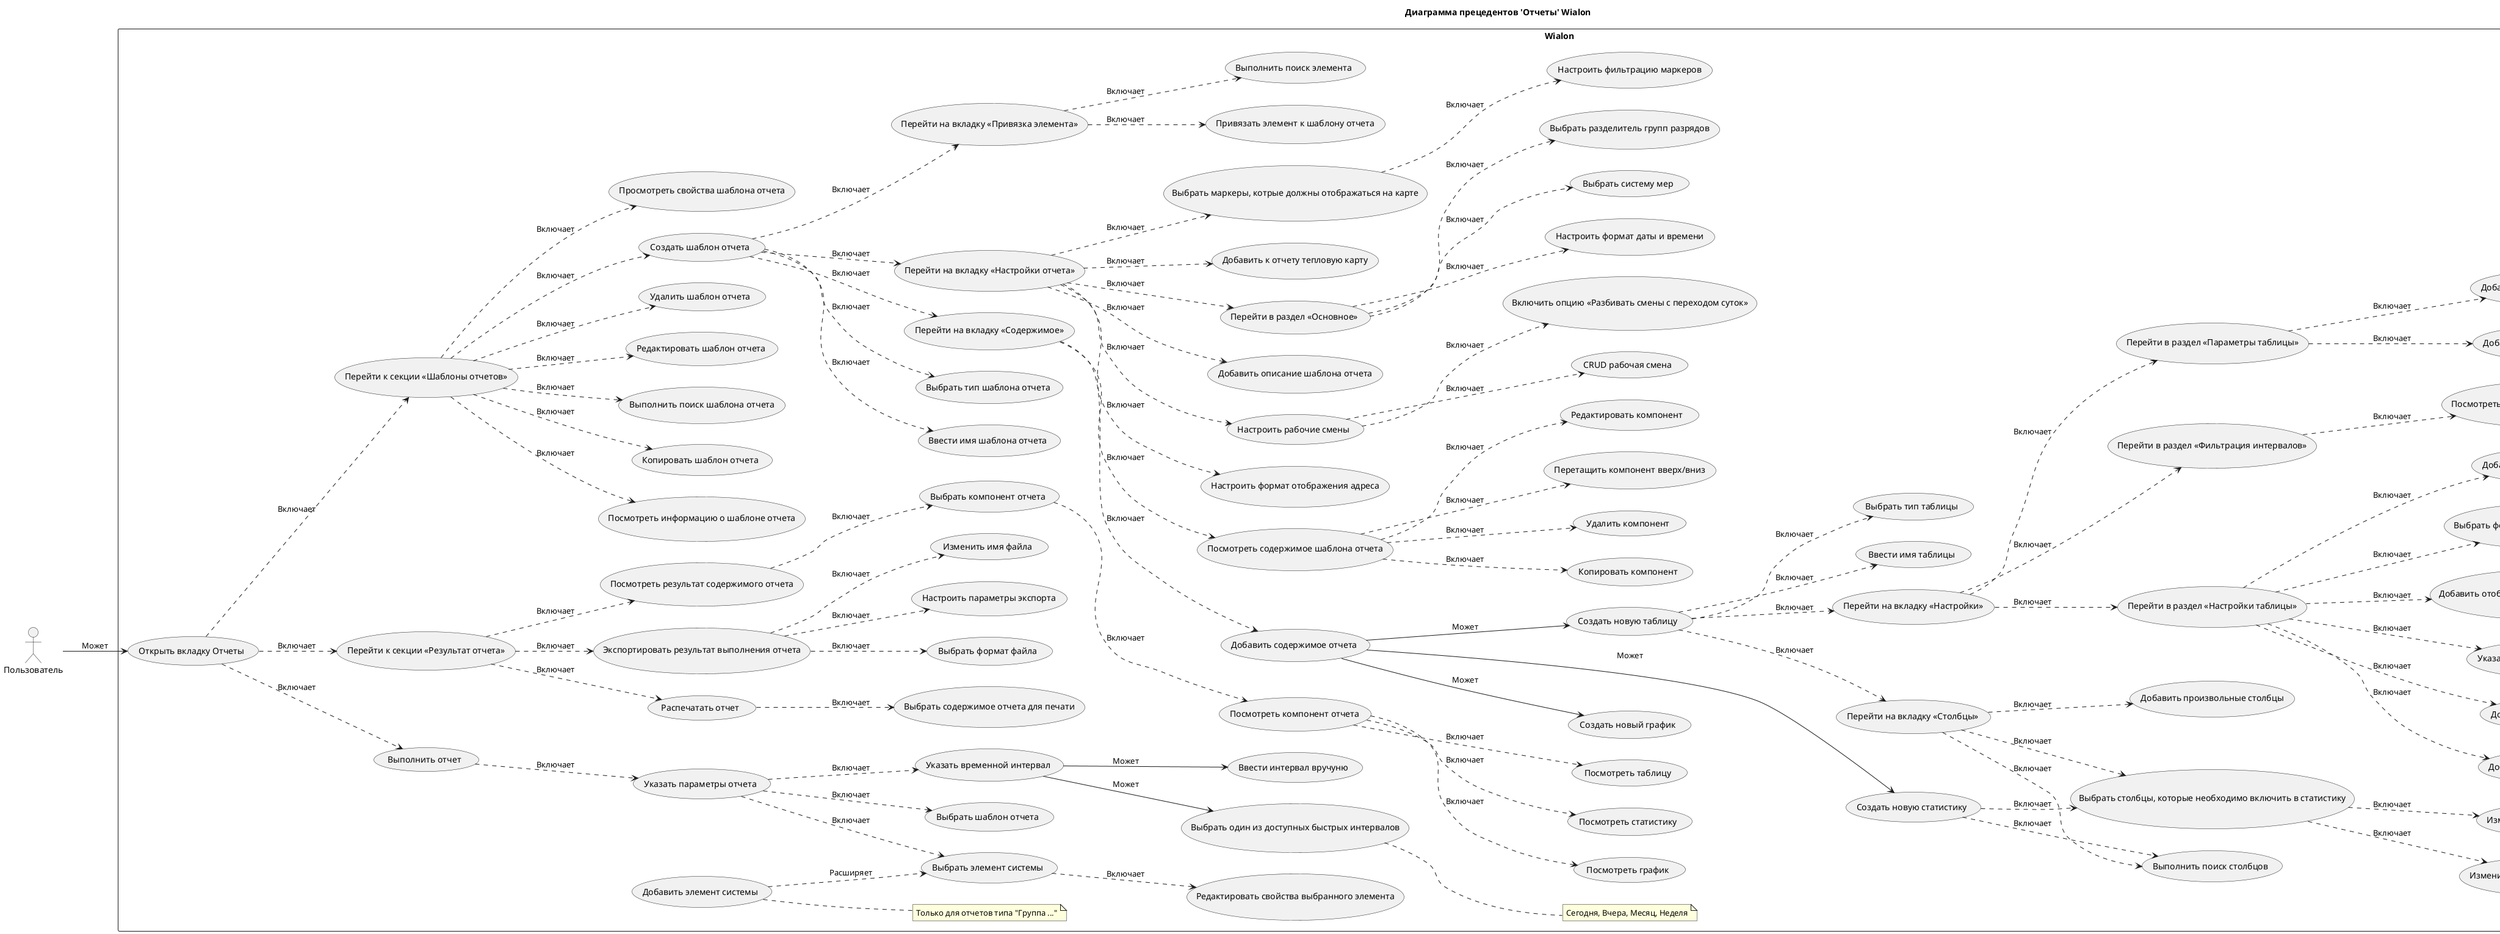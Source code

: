 @startuml WialonReportsUseCases
title Диаграмма прецедентов 'Отчеты' Wialon

left to right direction
'===Акторы===========================================
actor "Пользователь"    as user

'===Отношения========================================
!$include       = "Включает"
!$extend        = "Расширяет"
!$may           = "Может"

'==Прецеденты========================================
'-=Вкладка Отчеты=-
!$openReportsPage                       = "Открыть вкладку Отчеты"
    '-Выполнение отчета-
    !$createReport                      = "Выполнить отчет"
        !$writeReportParams             = "Указать параметры отчета"
            !$selectReportTemplate      = "Выбрать шаблон отчета"
            !$selectElement             = "Выбрать элемент системы"
                !$addElement            = "Добавить элемент системы"
                !$changeElementSettings = "Редактировать свойства выбранного элемента"
            !$writeTimePeriod           = "Указать временной интервал"
                !$selectFastInterval    = "Выбрать один из доступных быстрых интервалов"
                !$createInterval        = "Ввести интервал вручуню"

    '-Просмотр выполненного отчета
    !$goReportResultSection             = "Перейти к секции <<Результат отчета>>"       
        !$readReportResult              = "Посмотреть результат содержимого отчета"
            !$selectSystemComponent     = "Выбрать компонент отчета"
                !$readReportComponent   = "Посмотреть компонент отчета"
                    !$readTable         = "Посмотреть таблицу"
                        !$readMapDotInfo    = "Перейти к просмотру информации о точке на карте"
                    !$readGraph             = "Посмотреть график"
                    !$readStatistics        = "Посмотреть статистику"
            '-Печать отчета
            !$printReport                       = "Распечатать отчет"
                !$selectContentToPrint          = "Выбрать содержимое отчета для печати"
            '-Экспорт отчета
            !$exportReport                      = "Экспортировать результат выполнения отчета"
                !$changeFileName                = "Изменить имя файла"
                !$selectFileFormat              = "Выбрать формат файла"
                !$setExportParams               = "Настроить параметры экспорта"

    
    '-Шаблон отчета- 
    !$goReportsTemplatesSection         = "Перейти к секции <<Шаблоны отчетов>>"
        !$readReportTemplateSettings    = "Просмотреть свойства шаблона отчета"
        !$readReportTemplateInformation = "Посмотреть информацию о шаблоне отчета"
        !$copyReportTemplate            = "Копировать шаблон отчета"
        !$findReportTemplate            = "Выполнить поиск шаблона отчета"
        !$updateReportTemplate          = "Редактировать шаблон отчета"
        !$deleteReportTemplate          = "Удалить шаблон отчета"
        '-Создание шаблона отчета-  
        !$createReportTemplate          = "Создать шаблон отчета"
            !$enterReportTemplateName   = "Ввести имя шаблона отчета"
            !$selectReportTemplateType  = "Выбрать тип шаблона отчета"
            '-Вкладка Содержимое отчета
            !$goPageContent                                 = "Перейти на вкладку <<Содержимое>>"
            '-Добавление содержимого отчета-
                !$addReportContent                          = "Добавить содержимое отчета"
                    '-Создание таблицы-
                    !$createTable                           = "Создать новую таблицу"
                        !$enterTableName                    = "Ввести имя таблицы"
                        !$selectTableType                   = "Выбрать тип таблицы"
                        !$goColumnsPage                     = "Перейти на вкладку <<Столбцы>>"
                            !$selectColumns                 = "Выбрать столбцы таблицы"  
                                !$changeColumnName          = "Изменить название столбца"
                                !$changeColumnOrder         = "Изменить порядок столбцов в таблице"
                            !$addCustomColumns              = "Добавить произвольные столбцы"
                            !$findColumn                    = "Выполнить поиск столбцов"
                        !$goSettingsPage                    = "Перейти на вкладку <<Настройки>>"
                            !$goParametersSections          = "Перейти в раздел <<Параметры таблицы>>"
                                !$setSorting                = "Добавить сортировку таблицы"
                                !$setGrouping               = "Добавить группировку таблицы"
                            !$goTableSettingsSection        = "Перейти в раздел <<Настройки таблицы>>"
                                !$addDetalization           = "Добавить детализацию в отчет"
                                !$addLineNumbering          = "Добавить нумерацию строк"
                                !$addSummaryLine            = "Добавить итоговую строку"
                                !$specifyTimeLimit          = "Указать ограничение по времени"
                                !$addIncompleteInterval     = "Добавить отображение незавершенного интервала"
                                !$selectDurationFormat      = "Выбрать формат отображения длительности"
                            !$goFilteringSection            = "Перейти в раздел <<Фильтрация интервалов>>"
                                !$readFilters               = "Посмотреть фильтры, доступные для таблицы"
                                    !$applyFilters          = "Применить фильтры"
                                    !$changeFiltersSequence = "Изменить последовательность применения фильтров"
                    '-Создание графика (НЕ СДЕЛАНО)-
                    !$createGraph           = "Создать новый график"
                    '-Создание статистики-
                    !$createStatistics      = "Создать новую статистику"
                        !$selectColumns     = "Выбрать столбцы, которые необходимо включить в статистику"
                        !$findColumns       = "Выполнить поиск столбцов"
                        !$changeColumnName  = "Изменить название столбца таблицы"
                        !$changeColumnOrder = "Изменить порядок столбцов"
                '-Просмотр содержимого шаблона отчета-  
                !$readReportTemplateContent = "Посмотреть содержимое шаблона отчета"
                    !$DragComponent         = "Перетащить компонент вверх/вниз"
                    !$updateComponent       = "Редактировать компонент "
                    !$copyComponent         = "Копировать компонент"
                    !$deleteComponent       = "Удалить компонент"

            '-Вкладка Настройка отчета
            !$goReportSettingsPage                   = "Перейти на вкладку <<Настройки отчета>>"
                !$addReportTemplateDescription       = "Добавить описание шаблона отчета"
                !$goGeneralSection                   = "Перейти в раздел <<Основное>>"
                    !$setDateTimeFormat              = "Настроить формат даты и времени"
                    !$selectMeasuresSystem           = "Выбрать систему мер"
                    !$selectThousandSeparator        = "Выбрать разделитель групп разрядов"
                !$addHeatMap                         = "Добавить к отчету тепловую карту"
                !$selectMarkers                      = "Выбрать маркеры, котрые должны отображаться на карте"
                    !$setFilters                     = "Настроить фильтрацию маркеров"
                !$setAddressFormat                   = "Настроить формат отображения адреса"
                !$setWorkShifts                      = "Настроить рабочие смены"
                    !$crudxWorkShift                 = "CRUD рабочая смена"
                    !$splitShiftsTransition          = "Включить опцию <<Разбивать смены с переходом суток>>"

            '-Вкладка Привязка отчета
            !$goElementBindingPage                   = "Перейти на вкладку <<Привязка элемента>>"
                !$bindElementReportTemplate          = "Привязать элемент к шаблону отчета"
                !$findElement                        = "Выполнить поиск элемента"
        
        
        
    
'=======================================
'===Связи===============================================================
'=======================================

rectangle "Wialon"{
    '-=Вкладка Отчеты=-
    :user:                                    --> ($openReportsPage)                  : $may
        '-Выполнение отчета-
        ($openReportsPage)                    ..> ($createReport)                     : $include
            ($createReport)                   ..> ($writeReportParams)                : $include
                ($writeReportParams)          ..> ($selectReportTemplate)             : $include
                ($writeReportParams)          ..> ($selectElement)                    : $include
                    ($addElement)               ..> ($selectElement)                  : $extend
                    note right: Только для отчетов типа "Группа ..."
                    ($selectElement)          ..> ($changeElementSettings)            : $include
                ($writeReportParams)          ..> ($writeTimePeriod)                  : $include
                    ($writeTimePeriod)          --> ($selectFastInterval)             : $may
                    note right: Сегодня, Вчера, Месяц, Неделя
                    ($writeTimePeriod)          --> ($createInterval)                 : $may
                

        '-Просмотр выполненного отчета
        ($openReportsPage)                              ..> ($goReportResultSection)        : $include
            ($goReportResultSection)                    ..> ($readReportResult)             : $include
                ($readReportResult)                     ..> ($selectSystemComponent)        : $include
                    ($selectSystemComponent)            ..> ($readReportComponent)          : $include
                        ($readReportComponent)          ..> ($readTable)                    : $include
                        ($readReportComponent)          ..> ($readGraph)                    : $include
                        ($readReportComponent)          ..> ($readStatistics)               : $include
                '-Печать отчета
                ($goReportResultSection)                ..> ($printReport)                  : $include
                    ($printReport)                      ..> ($selectContentToPrint)         : $include
                '-Экспорт отчета
                ($goReportResultSection)                ..> ($exportReport)                 : $include
                    ($exportReport)                     ..> ($changeFileName)               : $include
                    ($exportReport)                     ..> ($selectFileFormat)             : $include
                    ($exportReport)                     ..> ($setExportParams)              : $include
                    
       

        '-Шаблон отчета- 
        ($openReportsPage)                        ..> ($goReportsTemplatesSection)          : $include
            ($goReportsTemplatesSection)          ..> ($readReportTemplateSettings)         : $include
            ($goReportsTemplatesSection)          ..> ($readReportTemplateInformation)      : $include
            ($goReportsTemplatesSection)          ..> ($copyReportTemplate)                 : $include
            ($goReportsTemplatesSection)          ..> ($findReportTemplate)                 : $include
            ($goReportsTemplatesSection)          ..> ($updateReportTemplate)               : $include
            ($goReportsTemplatesSection)          ..> ($deleteReportTemplate)               : $include
            '-Создание шаблона отчета-  
            ($goReportsTemplatesSection)          ..> ($createReportTemplate)               : $include
                ($createReportTemplate)           ..> ($enterReportTemplateName)            : $include
                ($createReportTemplate)           ..> ($selectReportTemplateType)           : $include
                '-Вкладка Содержимое отчета
                ($createReportTemplate)           ..> ($goPageContent)                      : $include
                '-Добавление содержимого отчета-
                    ($goPageContent)              ..> ($addReportContent)                   : $include
                        '-Создание таблицы-
                        ($addReportContent)                     --> ($createTable)                     : $may
                            ($createTable)                      ..> ($enterTableName)                  : $include
                            ($createTable)                      ..> ($selectTableType)                 : $include
                            ($createTable)                      ..> ($goColumnsPage)                   : $include
                                ($goColumnsPage)                ..> ($selectColumns)                   : $include
                                    ($selectColumns)            ..> ($changeColumnName)                : $include
                                    ($selectColumns)            ..> ($changeColumnOrder)               : $include
                                ($goColumnsPage)                ..> ($addCustomColumns)                : $include
                                ($goColumnsPage)                ..> ($findColumn)                      : $include
                            ($createTable)                      ..> ($goSettingsPage)                  : $include
                                ($goSettingsPage)               ..> ($goParametersSections)            : $include
                                    ($goParametersSections)     ..> ($setSorting)                      : $include
                                    ($goParametersSections)     ..> ($setGrouping)                     : $include
                                ($goSettingsPage)               ..> ($goTableSettingsSection)          : $include
                                    ($goTableSettingsSection)           ..> ($addDetalization)         : $include
                                    ($goTableSettingsSection)           ..> ($addLineNumbering)        : $include
                                    ($goTableSettingsSection)           ..> ($addSummaryLine)          : $include
                                    ($goTableSettingsSection)           ..> ($specifyTimeLimit)        : $include
                                    ($goTableSettingsSection)           ..> ($addIncompleteInterval)   : $include
                                    ($goTableSettingsSection)           ..> ($selectDurationFormat)    : $include
                                ($goSettingsPage)                ..> ($goFilteringSection)             : $include
                                    ($goFilteringSection)        ..> ($readFilters)                    : $include
                                        ($readFilters)           ..> ($applyFilters)                   : $include
                                        ($readFilters)           ..> ($changeFiltersSequence)          : $include
    
                        '-Создание графика (НЕ СДЕЛАНО)-
                        ($addReportContent)                     --> ($createGraph)                     : $may
                        '-Создание статистики-
                        ($addReportContent)                     --> ($createStatistics)                : $may
                            ($createStatistics)                 ..> ($selectColumns)                   : $include
                            ($createStatistics)                 ..> ($findColumns)                     : $include
                    
                    '-Просмотр содержимого шаблона отчета- 
                    ($goPageContent)                        ..> ($readReportTemplateContent)       : $include
                        ($readReportTemplateContent)        ..> ($DragComponent)                   : $include
                        ($readReportTemplateContent)        ..> ($updateComponent)                 : $include
                        ($readReportTemplateContent)        ..> ($copyComponent)                   : $include
                        ($readReportTemplateContent)        ..> ($deleteComponent)                 : $include

                '-Вкладка Настройка отчета
                ($createReportTemplate)               ..> ($goReportSettingsPage)                   : $include
                    ($goReportSettingsPage)           ..> ($addReportTemplateDescription)           : $include
                    ($goReportSettingsPage)           ..> ($goGeneralSection)                       : $include
                        ($goGeneralSection)           ..> ($setDateTimeFormat)                      : $include
                        ($goGeneralSection)           ..> ($selectMeasuresSystem)                   : $include
                        ($goGeneralSection)           ..> ($selectThousandSeparator)                : $include
                    ($goReportSettingsPage)           ..> ($addHeatMap)                             : $include
                    ($goReportSettingsPage)           ..> ($selectMarkers)                          : $include
                        ($selectMarkers)              ..> ($setFilters)                             : $include
                    ($goReportSettingsPage)           ..> ($setAddressFormat)                       : $include
                    ($goReportSettingsPage)           ..> ($setWorkShifts)                          : $include
                        ($setWorkShifts)              ..> ($crudxWorkShift)                         : $include
                        ($setWorkShifts)              ..> ($splitShiftsTransition)                  : $include

                '-Вкладка Привязка отчета
                ($createReportTemplate)           ..> ($goElementBindingPage)                       : $include
                    ($goElementBindingPage)           ..> ($bindElementReportTemplate)              : $include
                    ($goElementBindingPage)           ..> ($findElement)                            : $include
@enduml